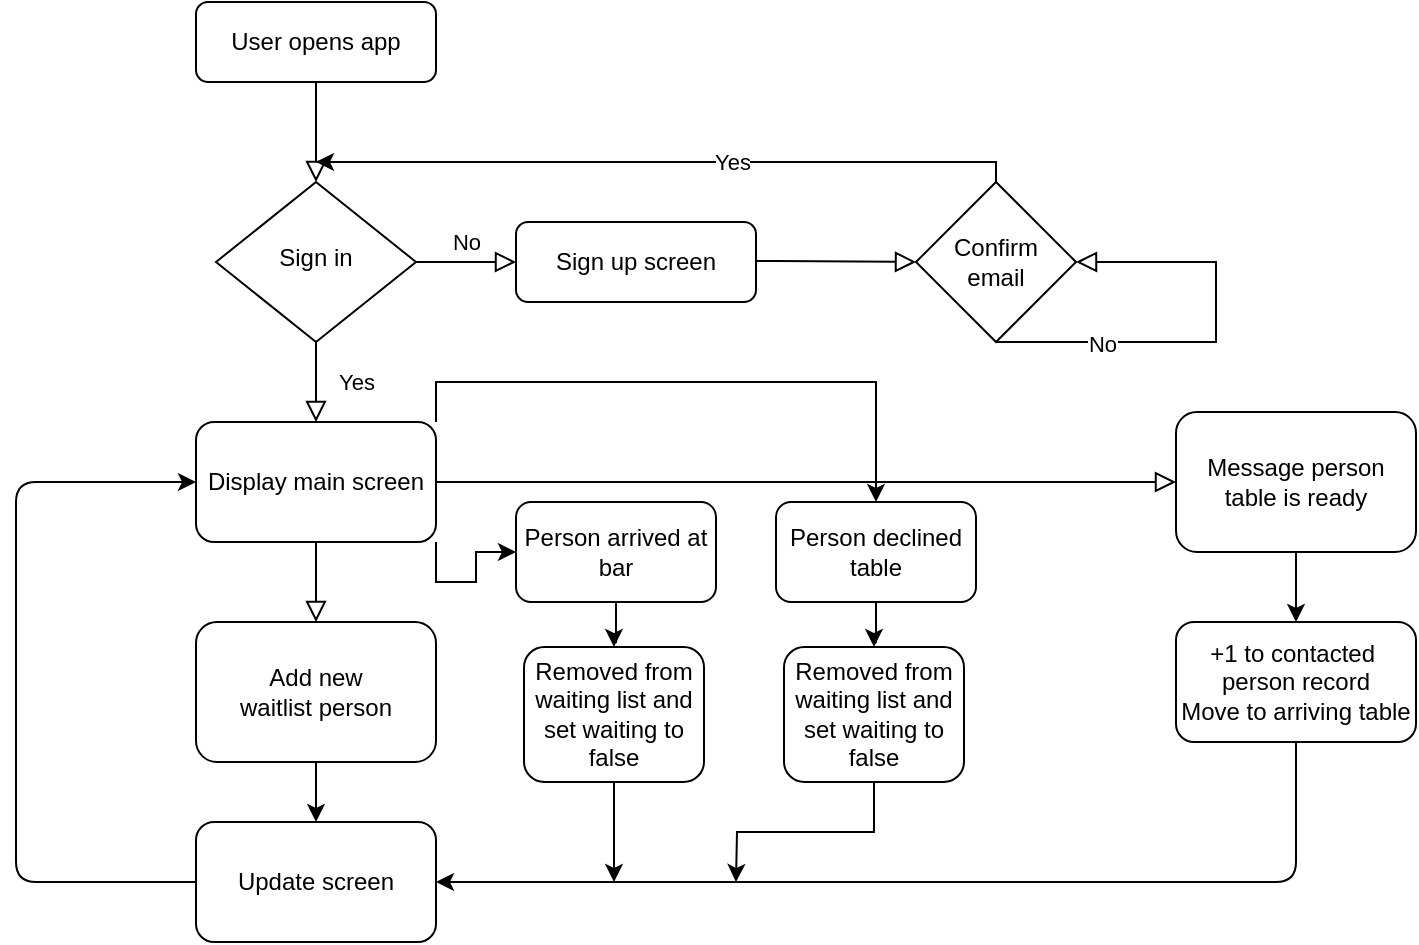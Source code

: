 <mxfile version="13.9.9" type="device"><diagram id="C5RBs43oDa-KdzZeNtuy" name="Page-1"><mxGraphModel dx="694" dy="860" grid="1" gridSize="10" guides="1" tooltips="1" connect="1" arrows="1" fold="1" page="1" pageScale="1" pageWidth="827" pageHeight="1169" math="0" shadow="0"><root><mxCell id="WIyWlLk6GJQsqaUBKTNV-0"/><mxCell id="WIyWlLk6GJQsqaUBKTNV-1" parent="WIyWlLk6GJQsqaUBKTNV-0"/><mxCell id="WIyWlLk6GJQsqaUBKTNV-2" value="" style="rounded=0;html=1;jettySize=auto;orthogonalLoop=1;fontSize=11;endArrow=block;endFill=0;endSize=8;strokeWidth=1;shadow=0;labelBackgroundColor=none;edgeStyle=orthogonalEdgeStyle;" parent="WIyWlLk6GJQsqaUBKTNV-1" source="WIyWlLk6GJQsqaUBKTNV-3" target="WIyWlLk6GJQsqaUBKTNV-6" edge="1"><mxGeometry relative="1" as="geometry"/></mxCell><mxCell id="WIyWlLk6GJQsqaUBKTNV-3" value="User opens app" style="rounded=1;whiteSpace=wrap;html=1;fontSize=12;glass=0;strokeWidth=1;shadow=0;" parent="WIyWlLk6GJQsqaUBKTNV-1" vertex="1"><mxGeometry x="160" y="80" width="120" height="40" as="geometry"/></mxCell><mxCell id="WIyWlLk6GJQsqaUBKTNV-4" value="Yes" style="rounded=0;html=1;jettySize=auto;orthogonalLoop=1;fontSize=11;endArrow=block;endFill=0;endSize=8;strokeWidth=1;shadow=0;labelBackgroundColor=none;edgeStyle=orthogonalEdgeStyle;" parent="WIyWlLk6GJQsqaUBKTNV-1" source="WIyWlLk6GJQsqaUBKTNV-6" edge="1"><mxGeometry y="20" relative="1" as="geometry"><mxPoint as="offset"/><mxPoint x="220" y="290" as="targetPoint"/></mxGeometry></mxCell><mxCell id="WIyWlLk6GJQsqaUBKTNV-5" value="No" style="edgeStyle=orthogonalEdgeStyle;rounded=0;html=1;jettySize=auto;orthogonalLoop=1;fontSize=11;endArrow=block;endFill=0;endSize=8;strokeWidth=1;shadow=0;labelBackgroundColor=none;" parent="WIyWlLk6GJQsqaUBKTNV-1" source="WIyWlLk6GJQsqaUBKTNV-6" target="WIyWlLk6GJQsqaUBKTNV-7" edge="1"><mxGeometry y="10" relative="1" as="geometry"><mxPoint as="offset"/></mxGeometry></mxCell><mxCell id="WIyWlLk6GJQsqaUBKTNV-6" value="Sign in" style="rhombus;whiteSpace=wrap;html=1;shadow=0;fontFamily=Helvetica;fontSize=12;align=center;strokeWidth=1;spacing=6;spacingTop=-4;" parent="WIyWlLk6GJQsqaUBKTNV-1" vertex="1"><mxGeometry x="170" y="170" width="100" height="80" as="geometry"/></mxCell><mxCell id="WIyWlLk6GJQsqaUBKTNV-7" value="Sign up screen" style="rounded=1;whiteSpace=wrap;html=1;fontSize=12;glass=0;strokeWidth=1;shadow=0;" parent="WIyWlLk6GJQsqaUBKTNV-1" vertex="1"><mxGeometry x="320" y="190" width="120" height="40" as="geometry"/></mxCell><mxCell id="WIyWlLk6GJQsqaUBKTNV-8" value="" style="rounded=0;html=1;jettySize=auto;orthogonalLoop=1;fontSize=11;endArrow=block;endFill=0;endSize=8;strokeWidth=1;shadow=0;labelBackgroundColor=none;edgeStyle=orthogonalEdgeStyle;exitX=0.5;exitY=1;exitDx=0;exitDy=0;" parent="WIyWlLk6GJQsqaUBKTNV-1" source="rAXSkr0nulwPfzdWciQ6-0" target="WIyWlLk6GJQsqaUBKTNV-11" edge="1"><mxGeometry x="0.333" y="20" relative="1" as="geometry"><mxPoint as="offset"/><mxPoint x="220" y="370" as="sourcePoint"/></mxGeometry></mxCell><mxCell id="rAXSkr0nulwPfzdWciQ6-13" value="" style="edgeStyle=orthogonalEdgeStyle;rounded=0;orthogonalLoop=1;jettySize=auto;html=1;" edge="1" parent="WIyWlLk6GJQsqaUBKTNV-1" source="WIyWlLk6GJQsqaUBKTNV-11" target="rAXSkr0nulwPfzdWciQ6-12"><mxGeometry relative="1" as="geometry"/></mxCell><mxCell id="WIyWlLk6GJQsqaUBKTNV-11" value="Add new&lt;br&gt;waitlist person" style="rounded=1;whiteSpace=wrap;html=1;fontSize=12;glass=0;strokeWidth=1;shadow=0;" parent="WIyWlLk6GJQsqaUBKTNV-1" vertex="1"><mxGeometry x="160" y="390" width="120" height="70" as="geometry"/></mxCell><mxCell id="rAXSkr0nulwPfzdWciQ6-21" style="edgeStyle=orthogonalEdgeStyle;rounded=0;orthogonalLoop=1;jettySize=auto;html=1;exitX=1;exitY=1;exitDx=0;exitDy=0;entryX=0;entryY=0.5;entryDx=0;entryDy=0;" edge="1" parent="WIyWlLk6GJQsqaUBKTNV-1" source="rAXSkr0nulwPfzdWciQ6-0" target="rAXSkr0nulwPfzdWciQ6-19"><mxGeometry relative="1" as="geometry"/></mxCell><mxCell id="rAXSkr0nulwPfzdWciQ6-28" style="edgeStyle=orthogonalEdgeStyle;rounded=0;orthogonalLoop=1;jettySize=auto;html=1;exitX=1;exitY=0;exitDx=0;exitDy=0;entryX=0.5;entryY=0;entryDx=0;entryDy=0;" edge="1" parent="WIyWlLk6GJQsqaUBKTNV-1" source="rAXSkr0nulwPfzdWciQ6-0" target="rAXSkr0nulwPfzdWciQ6-26"><mxGeometry relative="1" as="geometry"/></mxCell><mxCell id="rAXSkr0nulwPfzdWciQ6-0" value="Display main screen" style="rounded=1;whiteSpace=wrap;html=1;" vertex="1" parent="WIyWlLk6GJQsqaUBKTNV-1"><mxGeometry x="160" y="290" width="120" height="60" as="geometry"/></mxCell><mxCell id="rAXSkr0nulwPfzdWciQ6-1" value="" style="edgeStyle=orthogonalEdgeStyle;rounded=0;html=1;jettySize=auto;orthogonalLoop=1;fontSize=11;endArrow=block;endFill=0;endSize=8;strokeWidth=1;shadow=0;labelBackgroundColor=none;" edge="1" parent="WIyWlLk6GJQsqaUBKTNV-1"><mxGeometry y="10" relative="1" as="geometry"><mxPoint as="offset"/><mxPoint x="440" y="209.5" as="sourcePoint"/><mxPoint x="520" y="210" as="targetPoint"/><Array as="points"><mxPoint x="450" y="209.5"/><mxPoint x="450" y="209.5"/></Array></mxGeometry></mxCell><mxCell id="rAXSkr0nulwPfzdWciQ6-2" value="Confirm&lt;br&gt;email" style="rhombus;whiteSpace=wrap;html=1;" vertex="1" parent="WIyWlLk6GJQsqaUBKTNV-1"><mxGeometry x="520" y="170" width="80" height="80" as="geometry"/></mxCell><mxCell id="rAXSkr0nulwPfzdWciQ6-4" value="" style="edgeStyle=orthogonalEdgeStyle;rounded=0;orthogonalLoop=1;jettySize=auto;html=1;exitX=0.5;exitY=0;exitDx=0;exitDy=0;" edge="1" parent="WIyWlLk6GJQsqaUBKTNV-1" source="rAXSkr0nulwPfzdWciQ6-2"><mxGeometry relative="1" as="geometry"><mxPoint x="570" y="140" as="sourcePoint"/><mxPoint x="220" y="160" as="targetPoint"/><Array as="points"><mxPoint x="560" y="160"/></Array></mxGeometry></mxCell><mxCell id="rAXSkr0nulwPfzdWciQ6-5" value="Yes" style="edgeLabel;html=1;align=center;verticalAlign=middle;resizable=0;points=[];" vertex="1" connectable="0" parent="rAXSkr0nulwPfzdWciQ6-4"><mxGeometry x="-0.187" relative="1" as="geometry"><mxPoint as="offset"/></mxGeometry></mxCell><mxCell id="rAXSkr0nulwPfzdWciQ6-17" value="" style="edgeStyle=orthogonalEdgeStyle;rounded=0;orthogonalLoop=1;jettySize=auto;html=1;" edge="1" parent="WIyWlLk6GJQsqaUBKTNV-1" source="rAXSkr0nulwPfzdWciQ6-6" target="rAXSkr0nulwPfzdWciQ6-16"><mxGeometry relative="1" as="geometry"/></mxCell><mxCell id="rAXSkr0nulwPfzdWciQ6-6" value="Message person&lt;br&gt;table is ready" style="rounded=1;whiteSpace=wrap;html=1;fontSize=12;glass=0;strokeWidth=1;shadow=0;" vertex="1" parent="WIyWlLk6GJQsqaUBKTNV-1"><mxGeometry x="650" y="285" width="120" height="70" as="geometry"/></mxCell><mxCell id="rAXSkr0nulwPfzdWciQ6-7" value="" style="rounded=0;html=1;jettySize=auto;orthogonalLoop=1;fontSize=11;endArrow=block;endFill=0;endSize=8;strokeWidth=1;shadow=0;labelBackgroundColor=none;edgeStyle=orthogonalEdgeStyle;exitX=1;exitY=0.5;exitDx=0;exitDy=0;entryX=0;entryY=0.5;entryDx=0;entryDy=0;" edge="1" parent="WIyWlLk6GJQsqaUBKTNV-1" source="rAXSkr0nulwPfzdWciQ6-0" target="rAXSkr0nulwPfzdWciQ6-6"><mxGeometry x="0.333" y="20" relative="1" as="geometry"><mxPoint as="offset"/><mxPoint x="440" y="470" as="sourcePoint"/><mxPoint x="350" y="510" as="targetPoint"/></mxGeometry></mxCell><mxCell id="rAXSkr0nulwPfzdWciQ6-8" value="" style="edgeStyle=orthogonalEdgeStyle;rounded=0;html=1;jettySize=auto;orthogonalLoop=1;fontSize=11;endArrow=block;endFill=0;endSize=8;strokeWidth=1;shadow=0;labelBackgroundColor=none;" edge="1" parent="WIyWlLk6GJQsqaUBKTNV-1" target="rAXSkr0nulwPfzdWciQ6-2"><mxGeometry y="10" relative="1" as="geometry"><mxPoint as="offset"/><mxPoint x="560" y="250" as="sourcePoint"/><mxPoint x="680" y="190" as="targetPoint"/><Array as="points"><mxPoint x="670" y="250"/><mxPoint x="670" y="210"/></Array></mxGeometry></mxCell><mxCell id="rAXSkr0nulwPfzdWciQ6-9" value="No&lt;br&gt;" style="edgeLabel;html=1;align=center;verticalAlign=middle;resizable=0;points=[];" vertex="1" connectable="0" parent="rAXSkr0nulwPfzdWciQ6-8"><mxGeometry x="-0.518" y="-1" relative="1" as="geometry"><mxPoint as="offset"/></mxGeometry></mxCell><mxCell id="rAXSkr0nulwPfzdWciQ6-12" value="Update screen" style="whiteSpace=wrap;html=1;rounded=1;shadow=0;strokeWidth=1;glass=0;" vertex="1" parent="WIyWlLk6GJQsqaUBKTNV-1"><mxGeometry x="160" y="490" width="120" height="60" as="geometry"/></mxCell><mxCell id="rAXSkr0nulwPfzdWciQ6-14" value="" style="endArrow=classic;html=1;exitX=0;exitY=0.5;exitDx=0;exitDy=0;entryX=0;entryY=0.5;entryDx=0;entryDy=0;" edge="1" parent="WIyWlLk6GJQsqaUBKTNV-1" source="rAXSkr0nulwPfzdWciQ6-12" target="rAXSkr0nulwPfzdWciQ6-0"><mxGeometry width="50" height="50" relative="1" as="geometry"><mxPoint x="70" y="540" as="sourcePoint"/><mxPoint x="70" y="250" as="targetPoint"/><Array as="points"><mxPoint x="70" y="520"/><mxPoint x="70" y="320"/></Array></mxGeometry></mxCell><mxCell id="rAXSkr0nulwPfzdWciQ6-16" value="+1 to contacted&amp;nbsp;&lt;br&gt;person record&lt;br&gt;Move to arriving table" style="whiteSpace=wrap;html=1;rounded=1;shadow=0;strokeWidth=1;glass=0;" vertex="1" parent="WIyWlLk6GJQsqaUBKTNV-1"><mxGeometry x="650" y="390" width="120" height="60" as="geometry"/></mxCell><mxCell id="rAXSkr0nulwPfzdWciQ6-18" value="" style="endArrow=classic;html=1;exitX=0.5;exitY=1;exitDx=0;exitDy=0;entryX=1;entryY=0.5;entryDx=0;entryDy=0;" edge="1" parent="WIyWlLk6GJQsqaUBKTNV-1" source="rAXSkr0nulwPfzdWciQ6-16" target="rAXSkr0nulwPfzdWciQ6-12"><mxGeometry width="50" height="50" relative="1" as="geometry"><mxPoint x="430" y="570" as="sourcePoint"/><mxPoint x="430" y="580" as="targetPoint"/><Array as="points"><mxPoint x="710" y="520"/><mxPoint x="430" y="520"/></Array></mxGeometry></mxCell><mxCell id="rAXSkr0nulwPfzdWciQ6-23" value="" style="edgeStyle=orthogonalEdgeStyle;rounded=0;orthogonalLoop=1;jettySize=auto;html=1;" edge="1" parent="WIyWlLk6GJQsqaUBKTNV-1" source="rAXSkr0nulwPfzdWciQ6-19" target="rAXSkr0nulwPfzdWciQ6-22"><mxGeometry relative="1" as="geometry"/></mxCell><mxCell id="rAXSkr0nulwPfzdWciQ6-19" value="Person arrived at&lt;br&gt;bar" style="rounded=1;whiteSpace=wrap;html=1;fontSize=12;glass=0;strokeWidth=1;shadow=0;" vertex="1" parent="WIyWlLk6GJQsqaUBKTNV-1"><mxGeometry x="320" y="330" width="100" height="50" as="geometry"/></mxCell><mxCell id="rAXSkr0nulwPfzdWciQ6-24" style="edgeStyle=orthogonalEdgeStyle;rounded=0;orthogonalLoop=1;jettySize=auto;html=1;exitX=0.5;exitY=1;exitDx=0;exitDy=0;" edge="1" parent="WIyWlLk6GJQsqaUBKTNV-1" source="rAXSkr0nulwPfzdWciQ6-22"><mxGeometry relative="1" as="geometry"><mxPoint x="369" y="520" as="targetPoint"/></mxGeometry></mxCell><mxCell id="rAXSkr0nulwPfzdWciQ6-22" value="Removed from waiting list and set waiting to false" style="whiteSpace=wrap;html=1;rounded=1;shadow=0;strokeWidth=1;glass=0;" vertex="1" parent="WIyWlLk6GJQsqaUBKTNV-1"><mxGeometry x="324" y="402.5" width="90" height="67.5" as="geometry"/></mxCell><mxCell id="rAXSkr0nulwPfzdWciQ6-25" value="" style="edgeStyle=orthogonalEdgeStyle;rounded=0;orthogonalLoop=1;jettySize=auto;html=1;" edge="1" parent="WIyWlLk6GJQsqaUBKTNV-1" source="rAXSkr0nulwPfzdWciQ6-26" target="rAXSkr0nulwPfzdWciQ6-27"><mxGeometry relative="1" as="geometry"/></mxCell><mxCell id="rAXSkr0nulwPfzdWciQ6-26" value="Person declined table" style="rounded=1;whiteSpace=wrap;html=1;fontSize=12;glass=0;strokeWidth=1;shadow=0;" vertex="1" parent="WIyWlLk6GJQsqaUBKTNV-1"><mxGeometry x="450" y="330" width="100" height="50" as="geometry"/></mxCell><mxCell id="rAXSkr0nulwPfzdWciQ6-29" style="edgeStyle=orthogonalEdgeStyle;rounded=0;orthogonalLoop=1;jettySize=auto;html=1;exitX=0.5;exitY=1;exitDx=0;exitDy=0;" edge="1" parent="WIyWlLk6GJQsqaUBKTNV-1" source="rAXSkr0nulwPfzdWciQ6-27"><mxGeometry relative="1" as="geometry"><mxPoint x="430" y="520" as="targetPoint"/></mxGeometry></mxCell><mxCell id="rAXSkr0nulwPfzdWciQ6-27" value="Removed from waiting list and set waiting to false" style="whiteSpace=wrap;html=1;rounded=1;shadow=0;strokeWidth=1;glass=0;" vertex="1" parent="WIyWlLk6GJQsqaUBKTNV-1"><mxGeometry x="454" y="402.5" width="90" height="67.5" as="geometry"/></mxCell></root></mxGraphModel></diagram></mxfile>